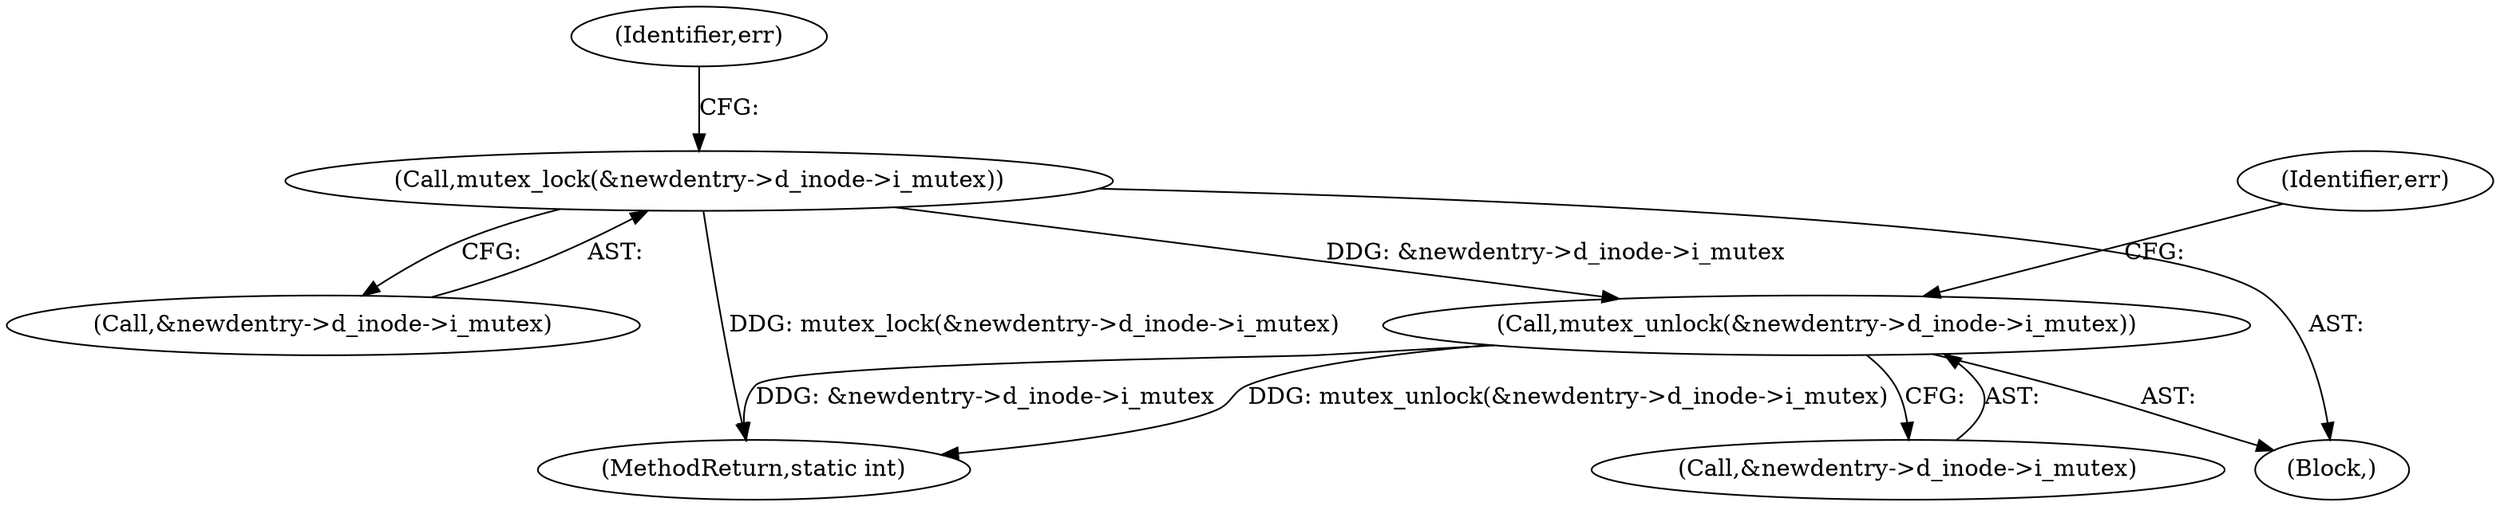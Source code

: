 digraph "0_linux_ab79efab0a0ba01a74df782eb7fa44b044dae8b5@API" {
"1000262" [label="(Call,mutex_unlock(&newdentry->d_inode->i_mutex))"];
"1000239" [label="(Call,mutex_lock(&newdentry->d_inode->i_mutex))"];
"1000110" [label="(Block,)"];
"1000270" [label="(Identifier,err)"];
"1000247" [label="(Identifier,err)"];
"1000239" [label="(Call,mutex_lock(&newdentry->d_inode->i_mutex))"];
"1000312" [label="(MethodReturn,static int)"];
"1000263" [label="(Call,&newdentry->d_inode->i_mutex)"];
"1000240" [label="(Call,&newdentry->d_inode->i_mutex)"];
"1000262" [label="(Call,mutex_unlock(&newdentry->d_inode->i_mutex))"];
"1000262" -> "1000110"  [label="AST: "];
"1000262" -> "1000263"  [label="CFG: "];
"1000263" -> "1000262"  [label="AST: "];
"1000270" -> "1000262"  [label="CFG: "];
"1000262" -> "1000312"  [label="DDG: &newdentry->d_inode->i_mutex"];
"1000262" -> "1000312"  [label="DDG: mutex_unlock(&newdentry->d_inode->i_mutex)"];
"1000239" -> "1000262"  [label="DDG: &newdentry->d_inode->i_mutex"];
"1000239" -> "1000110"  [label="AST: "];
"1000239" -> "1000240"  [label="CFG: "];
"1000240" -> "1000239"  [label="AST: "];
"1000247" -> "1000239"  [label="CFG: "];
"1000239" -> "1000312"  [label="DDG: mutex_lock(&newdentry->d_inode->i_mutex)"];
}
